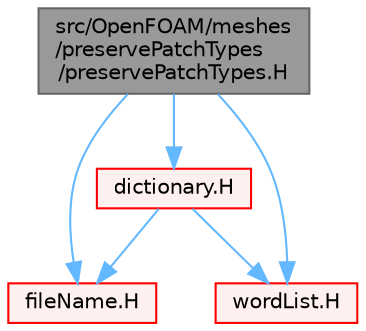 digraph "src/OpenFOAM/meshes/preservePatchTypes/preservePatchTypes.H"
{
 // LATEX_PDF_SIZE
  bgcolor="transparent";
  edge [fontname=Helvetica,fontsize=10,labelfontname=Helvetica,labelfontsize=10];
  node [fontname=Helvetica,fontsize=10,shape=box,height=0.2,width=0.4];
  Node1 [id="Node000001",label="src/OpenFOAM/meshes\l/preservePatchTypes\l/preservePatchTypes.H",height=0.2,width=0.4,color="gray40", fillcolor="grey60", style="filled", fontcolor="black",tooltip="preservePatchTypes"];
  Node1 -> Node2 [id="edge1_Node000001_Node000002",color="steelblue1",style="solid",tooltip=" "];
  Node2 [id="Node000002",label="fileName.H",height=0.2,width=0.4,color="red", fillcolor="#FFF0F0", style="filled",URL="$fileName_8H.html",tooltip=" "];
  Node1 -> Node16 [id="edge2_Node000001_Node000016",color="steelblue1",style="solid",tooltip=" "];
  Node16 [id="Node000016",label="wordList.H",height=0.2,width=0.4,color="red", fillcolor="#FFF0F0", style="filled",URL="$wordList_8H.html",tooltip=" "];
  Node1 -> Node101 [id="edge3_Node000001_Node000101",color="steelblue1",style="solid",tooltip=" "];
  Node101 [id="Node000101",label="dictionary.H",height=0.2,width=0.4,color="red", fillcolor="#FFF0F0", style="filled",URL="$dictionary_8H.html",tooltip=" "];
  Node101 -> Node2 [id="edge4_Node000101_Node000002",color="steelblue1",style="solid",tooltip=" "];
  Node101 -> Node16 [id="edge5_Node000101_Node000016",color="steelblue1",style="solid",tooltip=" "];
}
